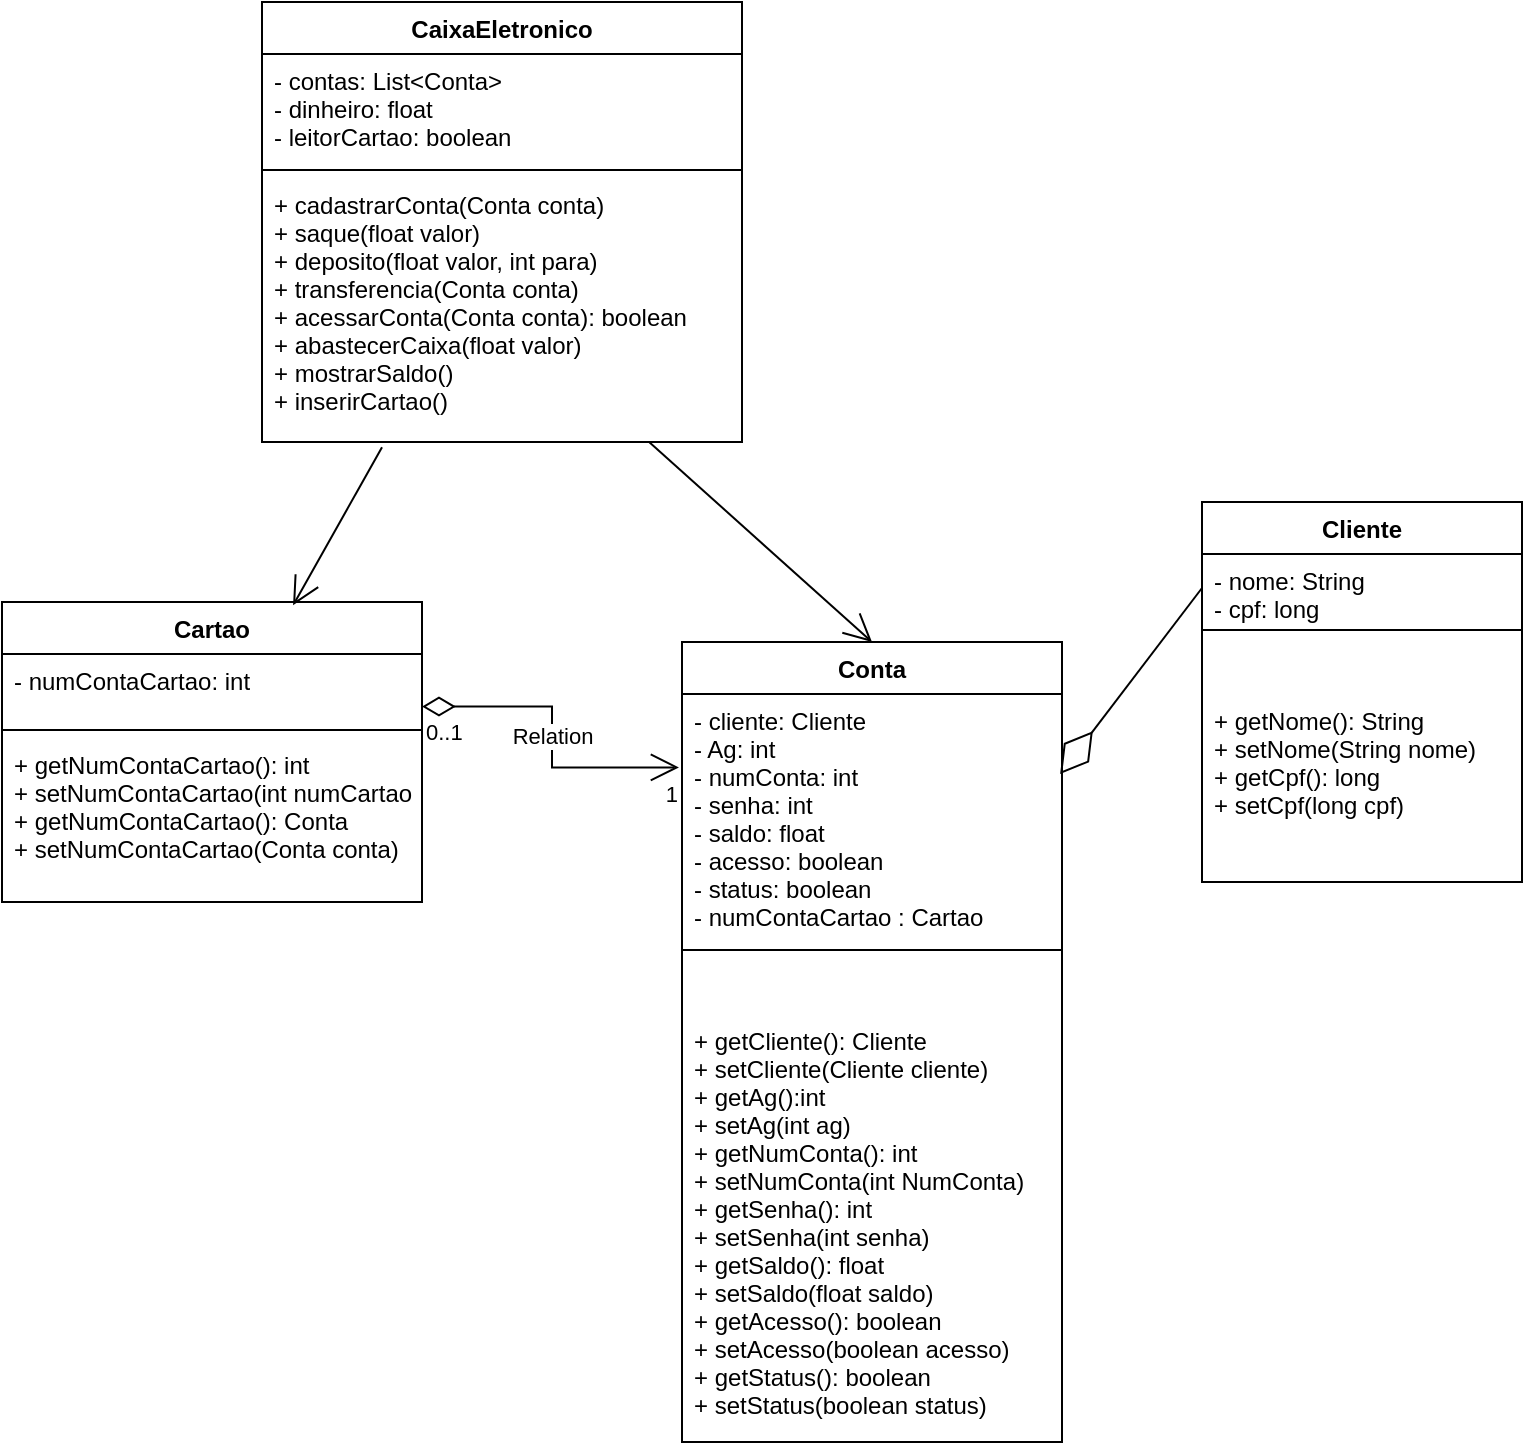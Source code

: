 <mxfile version="20.6.0" type="device"><diagram id="C5RBs43oDa-KdzZeNtuy" name="Page-1"><mxGraphModel dx="1733" dy="422" grid="1" gridSize="10" guides="1" tooltips="1" connect="1" arrows="1" fold="1" page="1" pageScale="1" pageWidth="827" pageHeight="1169" math="0" shadow="0"><root><mxCell id="WIyWlLk6GJQsqaUBKTNV-0"/><mxCell id="WIyWlLk6GJQsqaUBKTNV-1" parent="WIyWlLk6GJQsqaUBKTNV-0"/><mxCell id="ZTx43niz4BDg682iLLYh-0" value="CaixaEletronico" style="swimlane;fontStyle=1;align=center;verticalAlign=top;childLayout=stackLayout;horizontal=1;startSize=26;horizontalStack=0;resizeParent=1;resizeParentMax=0;resizeLast=0;collapsible=1;marginBottom=0;" parent="WIyWlLk6GJQsqaUBKTNV-1" vertex="1"><mxGeometry x="120" y="100" width="240" height="220" as="geometry"/></mxCell><mxCell id="ZTx43niz4BDg682iLLYh-1" value="- contas: List&lt;Conta&gt;&#10;- dinheiro: float &#10;- leitorCartao: boolean" style="text;strokeColor=none;fillColor=none;align=left;verticalAlign=top;spacingLeft=4;spacingRight=4;overflow=hidden;rotatable=0;points=[[0,0.5],[1,0.5]];portConstraint=eastwest;" parent="ZTx43niz4BDg682iLLYh-0" vertex="1"><mxGeometry y="26" width="240" height="54" as="geometry"/></mxCell><mxCell id="ZTx43niz4BDg682iLLYh-2" value="" style="line;strokeWidth=1;fillColor=none;align=left;verticalAlign=middle;spacingTop=-1;spacingLeft=3;spacingRight=3;rotatable=0;labelPosition=right;points=[];portConstraint=eastwest;strokeColor=inherit;" parent="ZTx43niz4BDg682iLLYh-0" vertex="1"><mxGeometry y="80" width="240" height="8" as="geometry"/></mxCell><mxCell id="ZTx43niz4BDg682iLLYh-3" value="+ cadastrarConta(Conta conta)&#10;+ saque(float valor)&#10;+ deposito(float valor, int para)&#10;+ transferencia(Conta conta)&#10;+ acessarConta(Conta conta): boolean&#10;+ abastecerCaixa(float valor)&#10;+ mostrarSaldo()&#10;+ inserirCartao()&#10;" style="text;strokeColor=none;fillColor=none;align=left;verticalAlign=top;spacingLeft=4;spacingRight=4;overflow=hidden;rotatable=0;points=[[0,0.5],[1,0.5]];portConstraint=eastwest;" parent="ZTx43niz4BDg682iLLYh-0" vertex="1"><mxGeometry y="88" width="240" height="132" as="geometry"/></mxCell><mxCell id="ZTx43niz4BDg682iLLYh-4" value="Conta" style="swimlane;fontStyle=1;align=center;verticalAlign=top;childLayout=stackLayout;horizontal=1;startSize=26;horizontalStack=0;resizeParent=1;resizeParentMax=0;resizeLast=0;collapsible=1;marginBottom=0;" parent="WIyWlLk6GJQsqaUBKTNV-1" vertex="1"><mxGeometry x="330" y="420" width="190" height="400" as="geometry"/></mxCell><mxCell id="ZTx43niz4BDg682iLLYh-5" value="- cliente: Cliente&#10;- Ag: int&#10;- numConta: int&#10;- senha: int&#10;- saldo: float&#10;- acesso: boolean&#10;- status: boolean&#10;- numContaCartao : Cartao" style="text;strokeColor=none;fillColor=none;align=left;verticalAlign=top;spacingLeft=4;spacingRight=4;overflow=hidden;rotatable=0;points=[[0,0.5],[1,0.5]];portConstraint=eastwest;" parent="ZTx43niz4BDg682iLLYh-4" vertex="1"><mxGeometry y="26" width="190" height="124" as="geometry"/></mxCell><mxCell id="ZTx43niz4BDg682iLLYh-6" value="" style="line;strokeWidth=1;fillColor=none;align=left;verticalAlign=middle;spacingTop=-1;spacingLeft=3;spacingRight=3;rotatable=0;labelPosition=right;points=[];portConstraint=eastwest;strokeColor=inherit;" parent="ZTx43niz4BDg682iLLYh-4" vertex="1"><mxGeometry y="150" width="190" height="8" as="geometry"/></mxCell><mxCell id="ZTx43niz4BDg682iLLYh-7" value="&#10;&#10;+ getCliente(): Cliente&#10;+ setCliente(Cliente cliente)&#10;+ getAg():int&#10;+ setAg(int ag)&#10;+ getNumConta(): int&#10;+ setNumConta(int NumConta)&#10;+ getSenha(): int&#10;+ setSenha(int senha)&#10;+ getSaldo(): float&#10;+ setSaldo(float saldo)&#10;+ getAcesso(): boolean&#10;+ setAcesso(boolean acesso)&#10;+ getStatus(): boolean&#10;+ setStatus(boolean status)" style="text;strokeColor=none;fillColor=none;align=left;verticalAlign=top;spacingLeft=4;spacingRight=4;overflow=hidden;rotatable=0;points=[[0,0.5],[1,0.5]];portConstraint=eastwest;" parent="ZTx43niz4BDg682iLLYh-4" vertex="1"><mxGeometry y="158" width="190" height="242" as="geometry"/></mxCell><mxCell id="ZTx43niz4BDg682iLLYh-8" value="Cliente" style="swimlane;fontStyle=1;align=center;verticalAlign=top;childLayout=stackLayout;horizontal=1;startSize=26;horizontalStack=0;resizeParent=1;resizeParentMax=0;resizeLast=0;collapsible=1;marginBottom=0;" parent="WIyWlLk6GJQsqaUBKTNV-1" vertex="1"><mxGeometry x="590" y="350" width="160" height="190" as="geometry"/></mxCell><mxCell id="ZTx43niz4BDg682iLLYh-9" value="- nome: String&#10;- cpf: long" style="text;strokeColor=none;fillColor=none;align=left;verticalAlign=top;spacingLeft=4;spacingRight=4;overflow=hidden;rotatable=0;points=[[0,0.5],[1,0.5]];portConstraint=eastwest;" parent="ZTx43niz4BDg682iLLYh-8" vertex="1"><mxGeometry y="26" width="160" height="34" as="geometry"/></mxCell><mxCell id="ZTx43niz4BDg682iLLYh-10" value="" style="line;strokeWidth=1;fillColor=none;align=left;verticalAlign=middle;spacingTop=-1;spacingLeft=3;spacingRight=3;rotatable=0;labelPosition=right;points=[];portConstraint=eastwest;strokeColor=inherit;" parent="ZTx43niz4BDg682iLLYh-8" vertex="1"><mxGeometry y="60" width="160" height="8" as="geometry"/></mxCell><mxCell id="ZTx43niz4BDg682iLLYh-11" value="&#10;&#10;+ getNome(): String&#10;+ setNome(String nome)&#10;+ getCpf(): long&#10;+ setCpf(long cpf)" style="text;strokeColor=none;fillColor=none;align=left;verticalAlign=top;spacingLeft=4;spacingRight=4;overflow=hidden;rotatable=0;points=[[0,0.5],[1,0.5]];portConstraint=eastwest;" parent="ZTx43niz4BDg682iLLYh-8" vertex="1"><mxGeometry y="68" width="160" height="122" as="geometry"/></mxCell><mxCell id="ZTx43niz4BDg682iLLYh-12" value="" style="endArrow=open;endFill=1;endSize=12;html=1;rounded=0;entryX=0.5;entryY=0;entryDx=0;entryDy=0;" parent="WIyWlLk6GJQsqaUBKTNV-1" source="ZTx43niz4BDg682iLLYh-3" target="ZTx43niz4BDg682iLLYh-4" edge="1"><mxGeometry width="160" relative="1" as="geometry"><mxPoint x="180" y="236" as="sourcePoint"/><mxPoint x="400" y="286" as="targetPoint"/></mxGeometry></mxCell><mxCell id="GDaigdeXBR_pb9nS5jNy-0" value="" style="endArrow=diamondThin;endFill=0;endSize=24;html=1;rounded=0;entryX=0.995;entryY=0.323;entryDx=0;entryDy=0;exitX=0;exitY=0.5;exitDx=0;exitDy=0;entryPerimeter=0;" parent="WIyWlLk6GJQsqaUBKTNV-1" source="ZTx43niz4BDg682iLLYh-9" target="ZTx43niz4BDg682iLLYh-5" edge="1"><mxGeometry width="160" relative="1" as="geometry"><mxPoint x="330" y="440" as="sourcePoint"/><mxPoint x="490" y="440" as="targetPoint"/></mxGeometry></mxCell><mxCell id="AOrn8A6vf1pilIiXXSJo-0" value="Cartao" style="swimlane;fontStyle=1;align=center;verticalAlign=top;childLayout=stackLayout;horizontal=1;startSize=26;horizontalStack=0;resizeParent=1;resizeParentMax=0;resizeLast=0;collapsible=1;marginBottom=0;" parent="WIyWlLk6GJQsqaUBKTNV-1" vertex="1"><mxGeometry x="-10" y="400" width="210" height="150" as="geometry"/></mxCell><mxCell id="AOrn8A6vf1pilIiXXSJo-1" value="- numContaCartao: int" style="text;strokeColor=none;fillColor=none;align=left;verticalAlign=top;spacingLeft=4;spacingRight=4;overflow=hidden;rotatable=0;points=[[0,0.5],[1,0.5]];portConstraint=eastwest;" parent="AOrn8A6vf1pilIiXXSJo-0" vertex="1"><mxGeometry y="26" width="210" height="34" as="geometry"/></mxCell><mxCell id="AOrn8A6vf1pilIiXXSJo-2" value="" style="line;strokeWidth=1;fillColor=none;align=left;verticalAlign=middle;spacingTop=-1;spacingLeft=3;spacingRight=3;rotatable=0;labelPosition=right;points=[];portConstraint=eastwest;strokeColor=inherit;" parent="AOrn8A6vf1pilIiXXSJo-0" vertex="1"><mxGeometry y="60" width="210" height="8" as="geometry"/></mxCell><mxCell id="AOrn8A6vf1pilIiXXSJo-3" value="+ getNumContaCartao(): int&#10;+ setNumContaCartao(int numCartao&#10;+ getNumContaCartao(): Conta&#10;+ setNumContaCartao(Conta conta)&#10;" style="text;strokeColor=none;fillColor=none;align=left;verticalAlign=top;spacingLeft=4;spacingRight=4;overflow=hidden;rotatable=0;points=[[0,0.5],[1,0.5]];portConstraint=eastwest;" parent="AOrn8A6vf1pilIiXXSJo-0" vertex="1"><mxGeometry y="68" width="210" height="82" as="geometry"/></mxCell><mxCell id="AOrn8A6vf1pilIiXXSJo-4" value="" style="endArrow=open;endFill=1;endSize=12;html=1;rounded=0;entryX=0.693;entryY=0.011;entryDx=0;entryDy=0;exitX=0.25;exitY=1.02;exitDx=0;exitDy=0;exitPerimeter=0;entryPerimeter=0;" parent="WIyWlLk6GJQsqaUBKTNV-1" source="ZTx43niz4BDg682iLLYh-3" target="AOrn8A6vf1pilIiXXSJo-0" edge="1"><mxGeometry width="160" relative="1" as="geometry"><mxPoint x="296.136" y="310" as="sourcePoint"/><mxPoint x="395" y="430" as="targetPoint"/></mxGeometry></mxCell><mxCell id="AOrn8A6vf1pilIiXXSJo-5" value="Relation" style="endArrow=open;html=1;endSize=12;startArrow=diamondThin;startSize=14;startFill=0;edgeStyle=orthogonalEdgeStyle;rounded=0;exitX=1;exitY=0.773;exitDx=0;exitDy=0;exitPerimeter=0;entryX=-0.008;entryY=0.296;entryDx=0;entryDy=0;entryPerimeter=0;" parent="WIyWlLk6GJQsqaUBKTNV-1" source="AOrn8A6vf1pilIiXXSJo-1" target="ZTx43niz4BDg682iLLYh-5" edge="1"><mxGeometry relative="1" as="geometry"><mxPoint x="190" y="470" as="sourcePoint"/><mxPoint x="310" y="470" as="targetPoint"/></mxGeometry></mxCell><mxCell id="AOrn8A6vf1pilIiXXSJo-6" value="0..1" style="edgeLabel;resizable=0;html=1;align=left;verticalAlign=top;" parent="AOrn8A6vf1pilIiXXSJo-5" connectable="0" vertex="1"><mxGeometry x="-1" relative="1" as="geometry"/></mxCell><mxCell id="AOrn8A6vf1pilIiXXSJo-7" value="1" style="edgeLabel;resizable=0;html=1;align=right;verticalAlign=top;" parent="AOrn8A6vf1pilIiXXSJo-5" connectable="0" vertex="1"><mxGeometry x="1" relative="1" as="geometry"/></mxCell></root></mxGraphModel></diagram></mxfile>